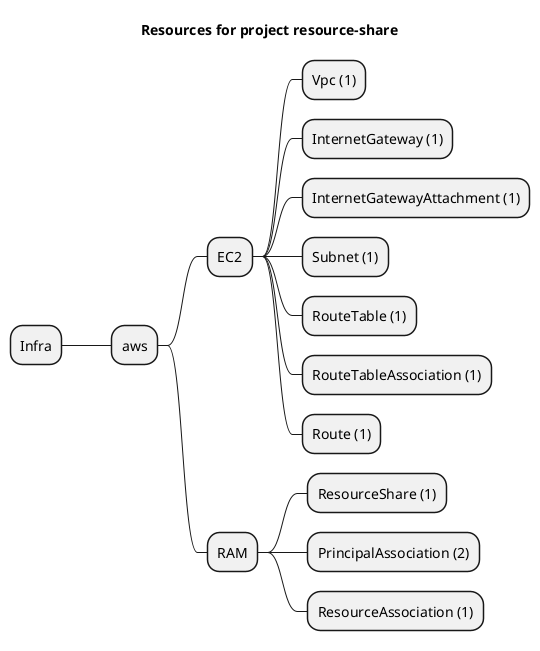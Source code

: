 @startmindmap
title Resources for project resource-share
skinparam monochrome true
+ Infra
++ aws
+++ EC2
++++ Vpc (1)
++++ InternetGateway (1)
++++ InternetGatewayAttachment (1)
++++ Subnet (1)
++++ RouteTable (1)
++++ RouteTableAssociation (1)
++++ Route (1)
+++ RAM
++++ ResourceShare (1)
++++ PrincipalAssociation (2)
++++ ResourceAssociation (1)
@endmindmap